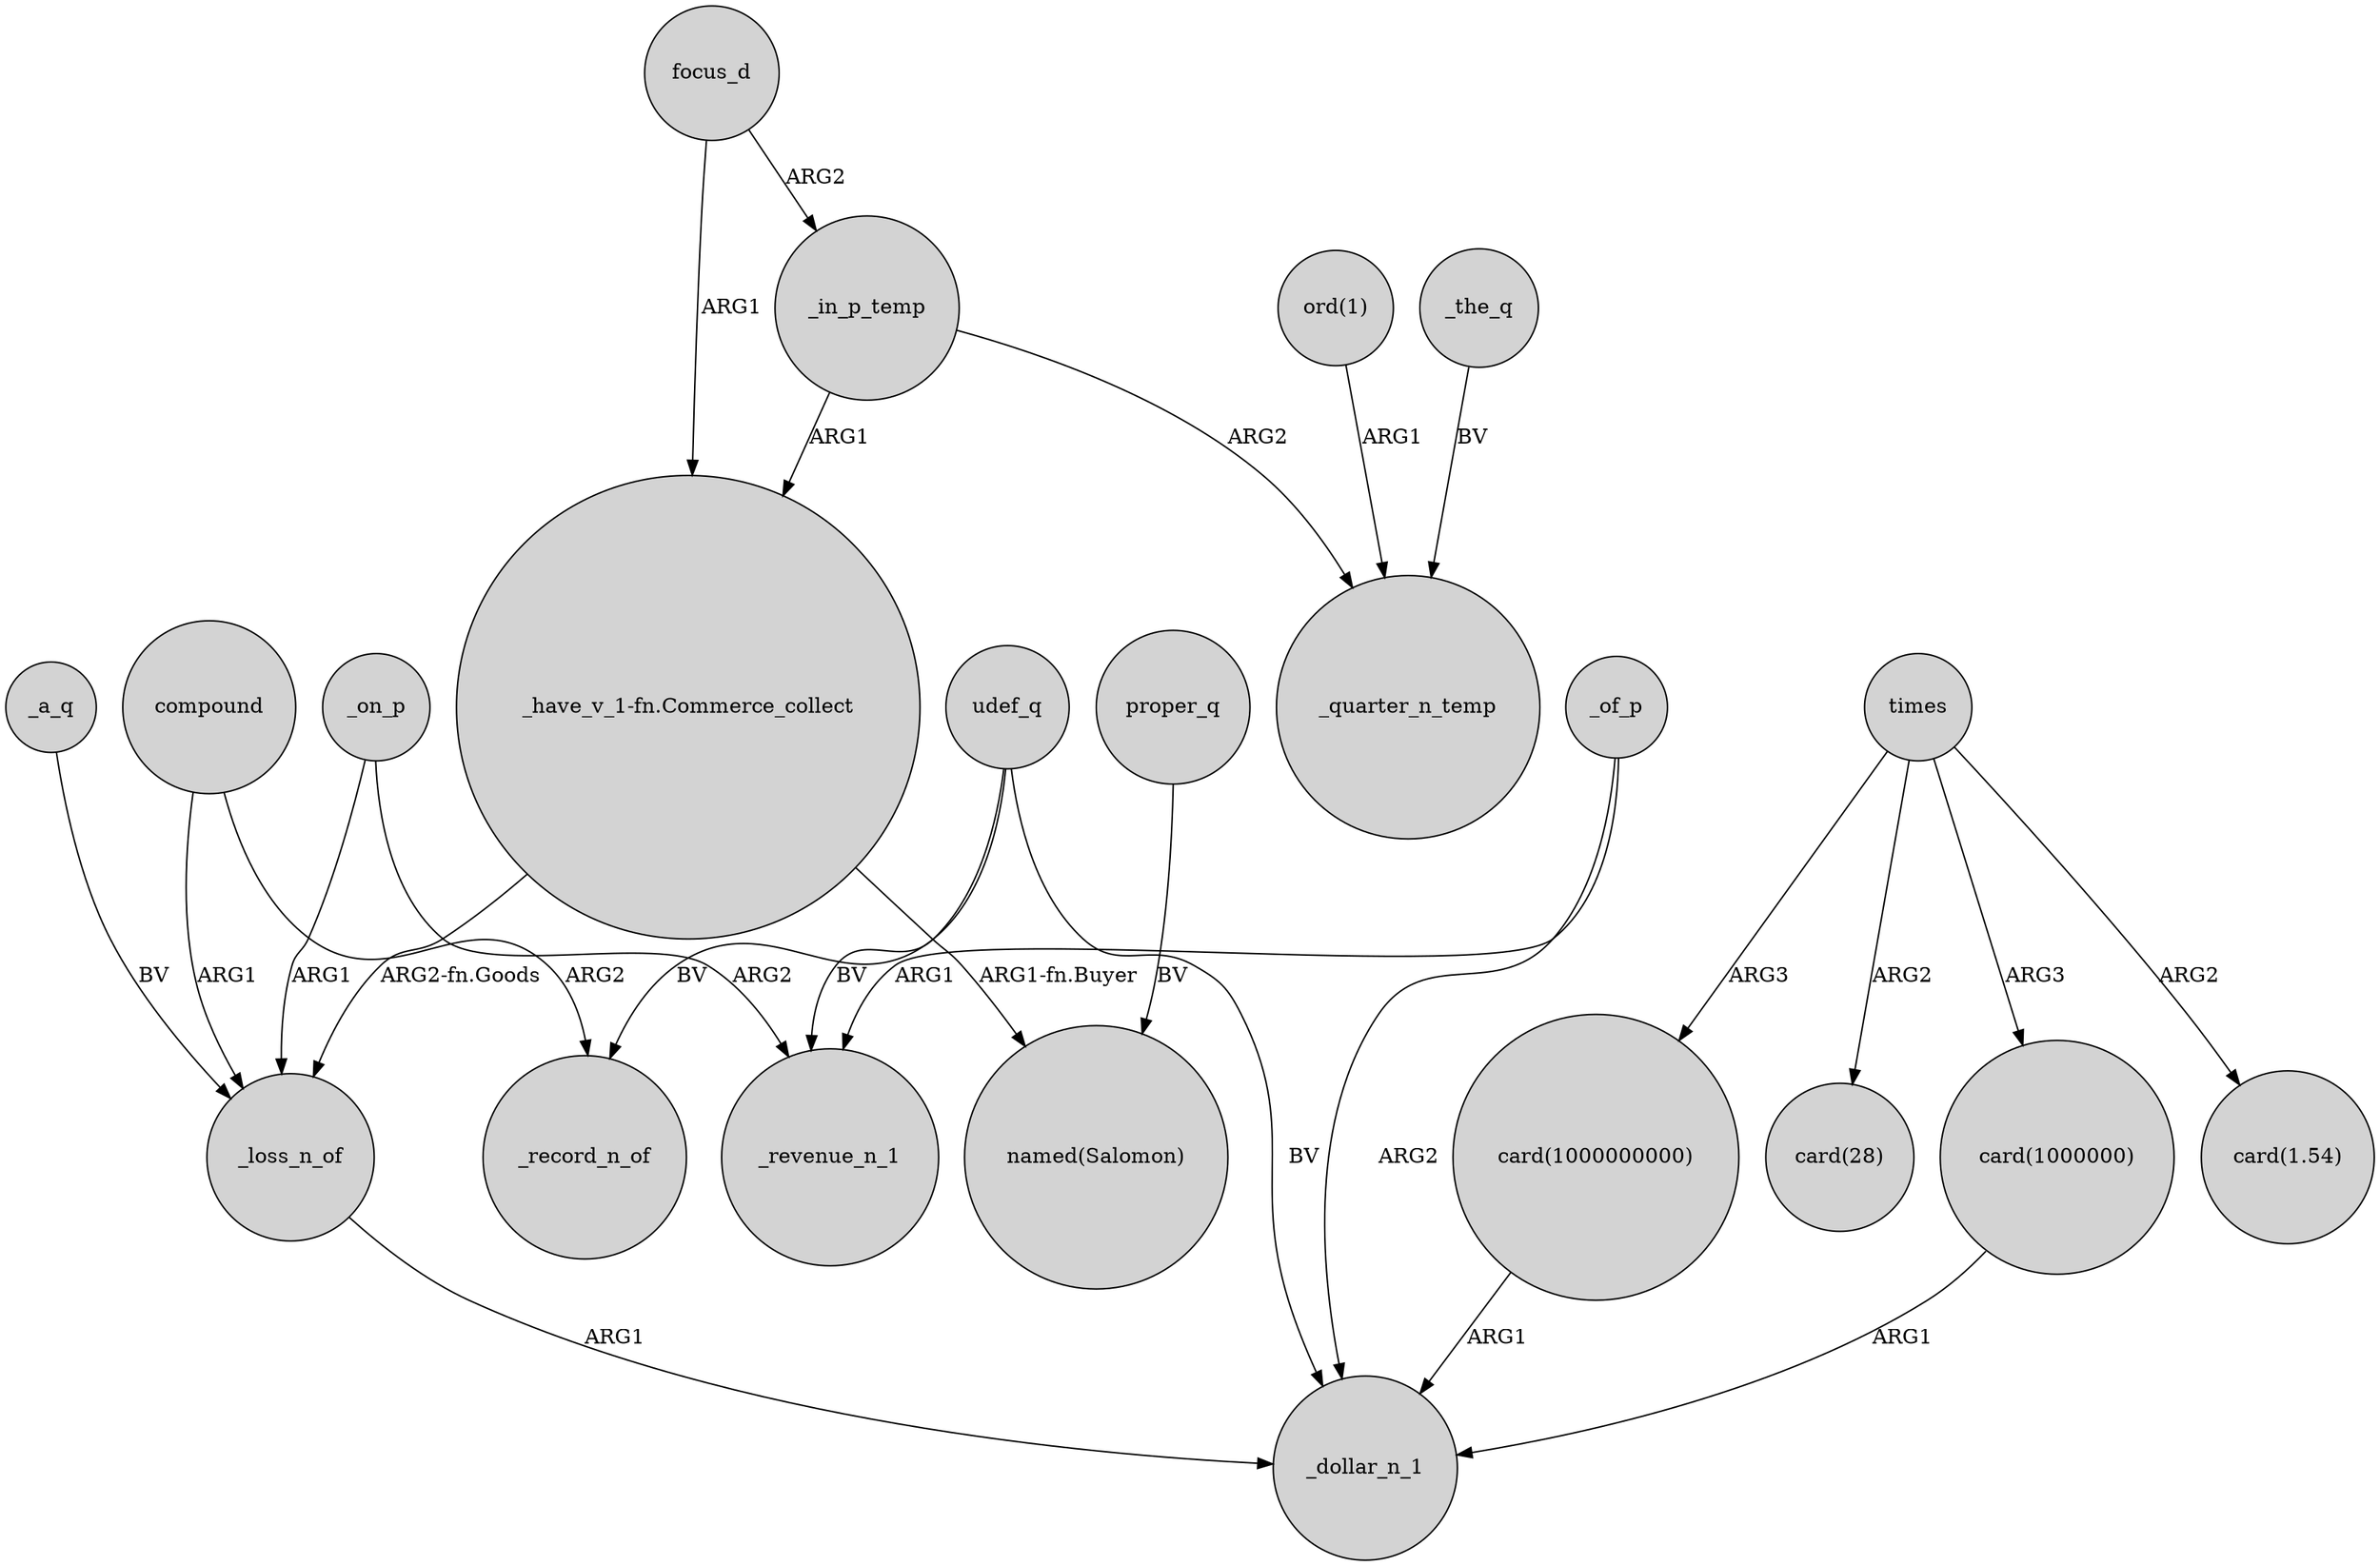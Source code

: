 digraph {
	node [shape=circle style=filled]
	"card(1000000000)" -> _dollar_n_1 [label=ARG1]
	_a_q -> _loss_n_of [label=BV]
	_in_p_temp -> _quarter_n_temp [label=ARG2]
	udef_q -> _record_n_of [label=BV]
	_on_p -> _loss_n_of [label=ARG1]
	_the_q -> _quarter_n_temp [label=BV]
	_loss_n_of -> _dollar_n_1 [label=ARG1]
	times -> "card(28)" [label=ARG2]
	times -> "card(1000000)" [label=ARG3]
	_on_p -> _revenue_n_1 [label=ARG2]
	_of_p -> _revenue_n_1 [label=ARG1]
	compound -> _record_n_of [label=ARG2]
	times -> "card(1000000000)" [label=ARG3]
	_in_p_temp -> "_have_v_1-fn.Commerce_collect" [label=ARG1]
	udef_q -> _revenue_n_1 [label=BV]
	"_have_v_1-fn.Commerce_collect" -> _loss_n_of [label="ARG2-fn.Goods"]
	compound -> _loss_n_of [label=ARG1]
	"_have_v_1-fn.Commerce_collect" -> "named(Salomon)" [label="ARG1-fn.Buyer"]
	udef_q -> _dollar_n_1 [label=BV]
	"ord(1)" -> _quarter_n_temp [label=ARG1]
	focus_d -> "_have_v_1-fn.Commerce_collect" [label=ARG1]
	"card(1000000)" -> _dollar_n_1 [label=ARG1]
	times -> "card(1.54)" [label=ARG2]
	proper_q -> "named(Salomon)" [label=BV]
	focus_d -> _in_p_temp [label=ARG2]
	_of_p -> _dollar_n_1 [label=ARG2]
}
